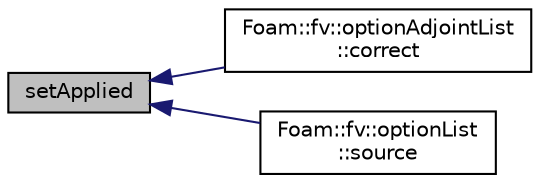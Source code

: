 digraph "setApplied"
{
  bgcolor="transparent";
  edge [fontname="Helvetica",fontsize="10",labelfontname="Helvetica",labelfontsize="10"];
  node [fontname="Helvetica",fontsize="10",shape=record];
  rankdir="LR";
  Node1 [label="setApplied",height=0.2,width=0.4,color="black", fillcolor="grey75", style="filled" fontcolor="black"];
  Node1 -> Node2 [dir="back",color="midnightblue",fontsize="10",style="solid",fontname="Helvetica"];
  Node2 [label="Foam::fv::optionAdjointList\l::correct",height=0.2,width=0.4,color="black",URL="$classFoam_1_1fv_1_1optionAdjointList.html#a7f50c4efaee2d5376cf85daa991a04ab",tooltip="Correct. "];
  Node1 -> Node3 [dir="back",color="midnightblue",fontsize="10",style="solid",fontname="Helvetica"];
  Node3 [label="Foam::fv::optionList\l::source",height=0.2,width=0.4,color="black",URL="$classFoam_1_1fv_1_1optionList.html#af67fa25b4767e7a806f54b6dc5ac9788"];
}
